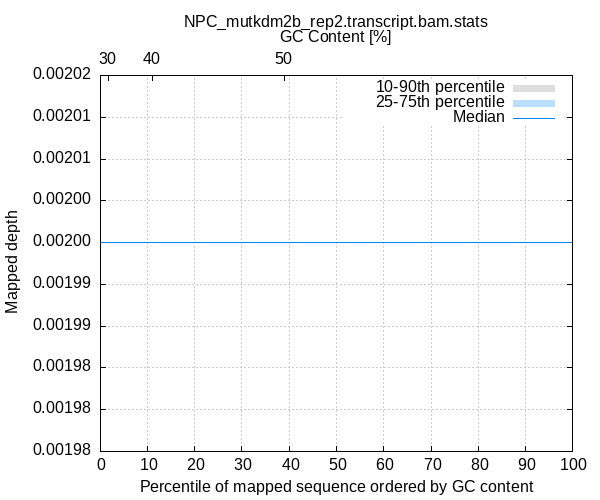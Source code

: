 
            set terminal png size 600,500 truecolor
            set output "NPC_mutkdm2b_rep2.transcript_stats/gc-depth.png"
            set grid xtics ytics y2tics back lc rgb "#cccccc"
            set ylabel "Mapped depth"
            set xlabel "Percentile of mapped sequence ordered by GC content"
            set x2label "GC Content [%]"
            set title "NPC_mutkdm2b_rep2.transcript.bam.stats" noenhanced
            set x2tics ("30" 1.746,"40" 11.137,"50" 39.038)
            set xtics nomirror
            set xrange [0.1:99.9]

            plot '-' using 1:2:3 with filledcurve lt 1 lc rgb "#dedede" t '10-90th percentile' , \
                 '-' using 1:2:3 with filledcurve lt 1 lc rgb "#bbdeff" t '25-75th percentile' , \
                 '-' using 1:2 with lines lc rgb "#0084ff" t 'Median'
        0.078	0.000	0.000
0.116	0.002	0.002
0.194	0.002	0.002
0.349	0.002	0.002
0.543	0.002	0.002
0.621	0.002	0.002
0.854	0.002	0.002
1.164	0.002	0.002
1.746	0.002	0.002
2.755	0.002	0.002
4.269	0.002	0.002
6.442	0.002	0.002
8.110	0.002	0.002
11.137	0.002	0.002
15.173	0.002	0.002
19.596	0.002	0.002
24.757	0.002	0.002
31.587	0.002	0.002
39.038	0.002	0.002
46.255	0.002	0.002
54.560	0.002	0.002
63.485	0.002	0.002
71.440	0.002	0.002
78.347	0.002	0.002
85.060	0.002	0.002
90.570	0.002	0.002
93.403	0.002	0.002
95.460	0.002	0.002
97.361	0.002	0.002
98.137	0.002	0.002
98.603	0.002	0.002
99.185	0.002	0.002
99.573	0.002	0.002
99.845	0.002	0.002
100.000	0.002	0.002
end
0.078	0.000	0.000
0.116	0.002	0.002
0.194	0.002	0.002
0.349	0.002	0.002
0.543	0.002	0.002
0.621	0.002	0.002
0.854	0.002	0.002
1.164	0.002	0.002
1.746	0.002	0.002
2.755	0.002	0.002
4.269	0.002	0.002
6.442	0.002	0.002
8.110	0.002	0.002
11.137	0.002	0.002
15.173	0.002	0.002
19.596	0.002	0.002
24.757	0.002	0.002
31.587	0.002	0.002
39.038	0.002	0.002
46.255	0.002	0.002
54.560	0.002	0.002
63.485	0.002	0.002
71.440	0.002	0.002
78.347	0.002	0.002
85.060	0.002	0.002
90.570	0.002	0.002
93.403	0.002	0.002
95.460	0.002	0.002
97.361	0.002	0.002
98.137	0.002	0.002
98.603	0.002	0.002
99.185	0.002	0.002
99.573	0.002	0.002
99.845	0.002	0.002
100.000	0.002	0.002
end
0.078	0.000
0.116	0.002
0.194	0.002
0.349	0.002
0.543	0.002
0.621	0.002
0.854	0.002
1.164	0.002
1.746	0.002
2.755	0.002
4.269	0.002
6.442	0.002
8.110	0.002
11.137	0.002
15.173	0.002
19.596	0.002
24.757	0.002
31.587	0.002
39.038	0.002
46.255	0.002
54.560	0.002
63.485	0.002
71.440	0.002
78.347	0.002
85.060	0.002
90.570	0.002
93.403	0.002
95.460	0.002
97.361	0.002
98.137	0.002
98.603	0.002
99.185	0.002
99.573	0.002
99.845	0.002
100.000	0.002
end
